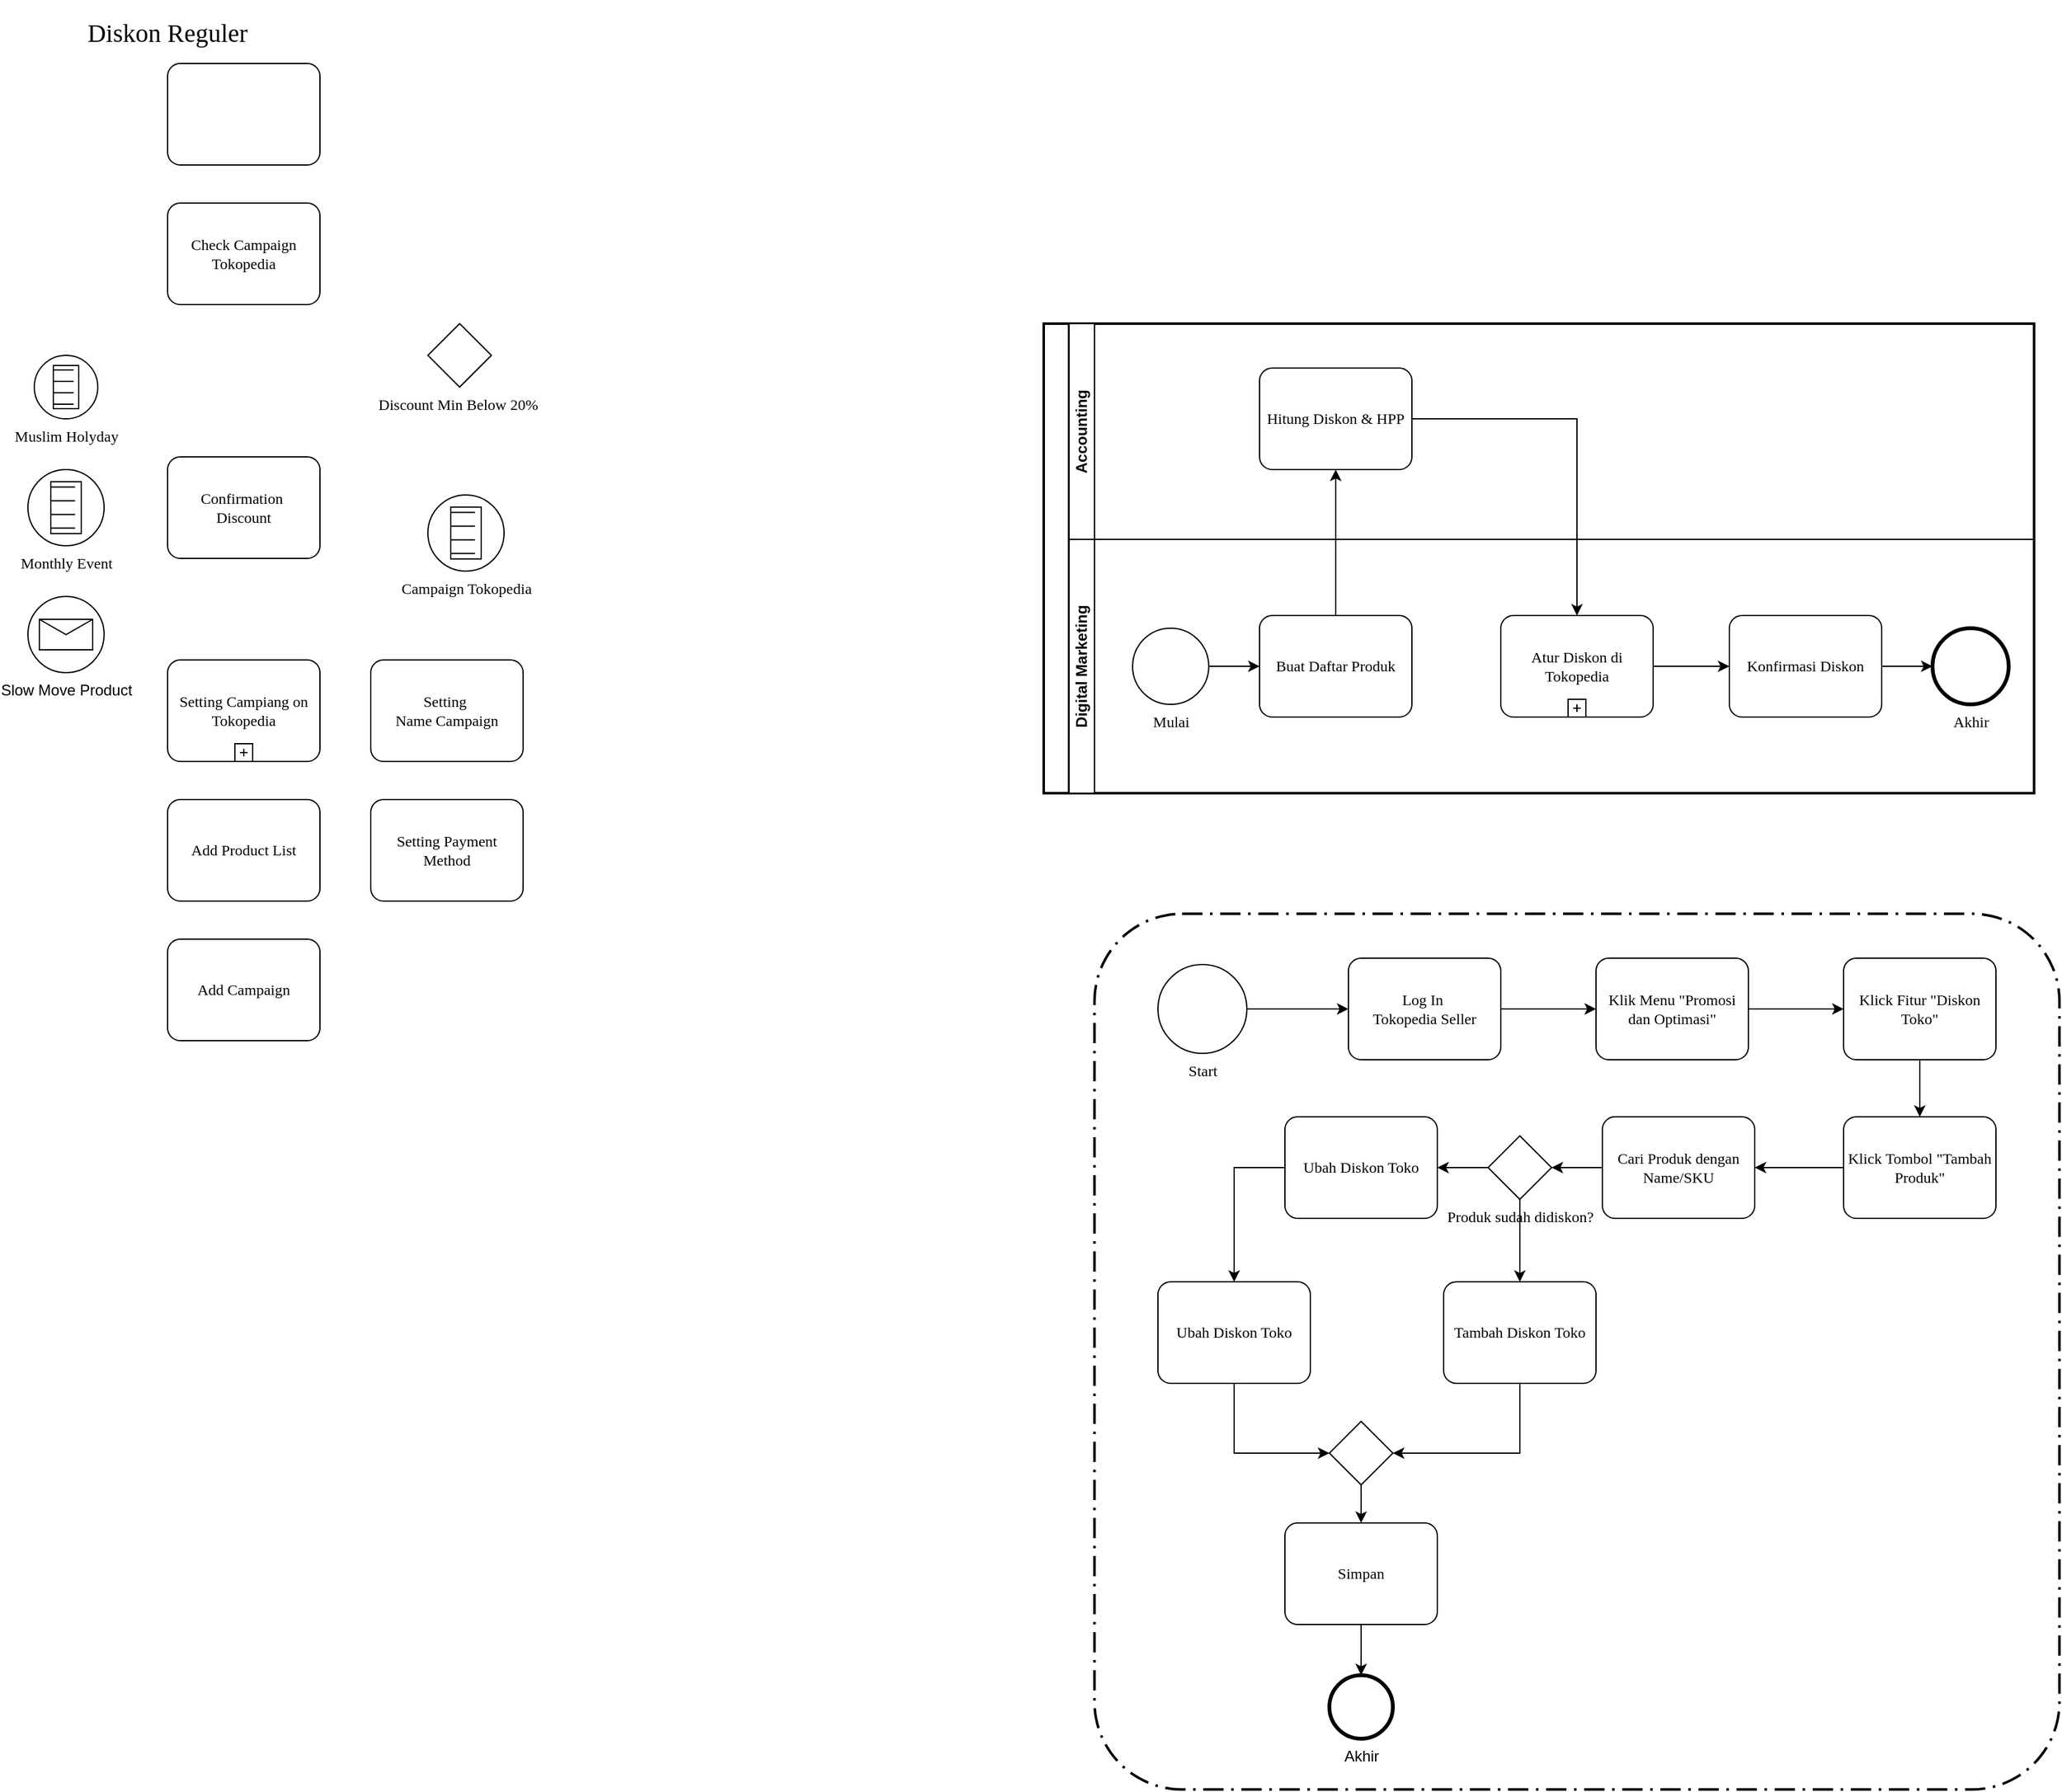 <mxfile version="24.6.2" type="github">
  <diagram name="Page-1" id="Yi4qCKwHwHE2i9LplEFX">
    <mxGraphModel dx="1844" dy="920" grid="1" gridSize="10" guides="1" tooltips="1" connect="1" arrows="1" fold="1" page="1" pageScale="1" pageWidth="850" pageHeight="1100" math="0" shadow="0">
      <root>
        <mxCell id="0" />
        <mxCell id="1" parent="0" />
        <mxCell id="dL3wJV5hjYVumxx8Xskh-28" value="&lt;font style=&quot;font-size: 20px;&quot;&gt;Diskon Reguler&lt;/font&gt;" style="text;html=1;strokeColor=none;fillColor=none;align=center;verticalAlign=middle;whiteSpace=wrap;rounded=0;fontFamily=Times New Roman;" parent="1" vertex="1">
          <mxGeometry x="45" width="210" height="50" as="geometry" />
        </mxCell>
        <mxCell id="dL3wJV5hjYVumxx8Xskh-38" value="Check Campaign Tokopedia" style="points=[[0.25,0,0],[0.5,0,0],[0.75,0,0],[1,0.25,0],[1,0.5,0],[1,0.75,0],[0.75,1,0],[0.5,1,0],[0.25,1,0],[0,0.75,0],[0,0.5,0],[0,0.25,0]];shape=mxgraph.bpmn.task;whiteSpace=wrap;rectStyle=rounded;size=10;html=1;container=1;expand=0;collapsible=0;taskMarker=abstract;fontFamily=Times New Roman;" parent="1" vertex="1">
          <mxGeometry x="150" y="160" width="120" height="80" as="geometry" />
        </mxCell>
        <mxCell id="dL3wJV5hjYVumxx8Xskh-41" value="&lt;font&gt;Discount Min Below 20%&amp;nbsp;&lt;/font&gt;" style="points=[[0.25,0.25,0],[0.5,0,0],[0.75,0.25,0],[1,0.5,0],[0.75,0.75,0],[0.5,1,0],[0.25,0.75,0],[0,0.5,0]];shape=mxgraph.bpmn.gateway2;html=1;verticalLabelPosition=bottom;labelBackgroundColor=#ffffff;verticalAlign=top;align=center;perimeter=rhombusPerimeter;outlineConnect=0;outline=none;symbol=none;fontFamily=Times New Roman;" parent="1" vertex="1">
          <mxGeometry x="355" y="255" width="50" height="50" as="geometry" />
        </mxCell>
        <mxCell id="dL3wJV5hjYVumxx8Xskh-45" value="" style="points=[[0.25,0,0],[0.5,0,0],[0.75,0,0],[1,0.25,0],[1,0.5,0],[1,0.75,0],[0.75,1,0],[0.5,1,0],[0.25,1,0],[0,0.75,0],[0,0.5,0],[0,0.25,0]];shape=mxgraph.bpmn.task;whiteSpace=wrap;rectStyle=rounded;size=10;html=1;container=1;expand=0;collapsible=0;taskMarker=abstract;fontFamily=Times New Roman;" parent="1" vertex="1">
          <mxGeometry x="150" y="50" width="120" height="80" as="geometry" />
        </mxCell>
        <mxCell id="dL3wJV5hjYVumxx8Xskh-46" value="&lt;font&gt;Produk sudah didiskon?&lt;/font&gt;" style="points=[[0.25,0.25,0],[0.5,0,0],[0.75,0.25,0],[1,0.5,0],[0.75,0.75,0],[0.5,1,0],[0.25,0.75,0],[0,0.5,0]];shape=mxgraph.bpmn.gateway2;html=1;verticalLabelPosition=bottom;labelBackgroundColor=#ffffff;verticalAlign=top;align=center;perimeter=rhombusPerimeter;outlineConnect=0;outline=none;symbol=none;fontFamily=Times New Roman;" parent="1" vertex="1">
          <mxGeometry x="1190" y="895" width="50" height="50" as="geometry" />
        </mxCell>
        <mxCell id="dL3wJV5hjYVumxx8Xskh-47" value="&lt;font&gt;Confirmation&amp;nbsp;&lt;/font&gt;&lt;div&gt;&lt;font&gt;Discount&lt;/font&gt;&lt;/div&gt;" style="points=[[0.25,0,0],[0.5,0,0],[0.75,0,0],[1,0.25,0],[1,0.5,0],[1,0.75,0],[0.75,1,0],[0.5,1,0],[0.25,1,0],[0,0.75,0],[0,0.5,0],[0,0.25,0]];shape=mxgraph.bpmn.task;whiteSpace=wrap;rectStyle=rounded;size=10;html=1;container=1;expand=0;collapsible=0;taskMarker=abstract;fontFamily=Times New Roman;" parent="1" vertex="1">
          <mxGeometry x="150" y="360" width="120" height="80" as="geometry" />
        </mxCell>
        <mxCell id="dL3wJV5hjYVumxx8Xskh-48" value="Muslim Holyday" style="points=[[0.145,0.145,0],[0.5,0,0],[0.855,0.145,0],[1,0.5,0],[0.855,0.855,0],[0.5,1,0],[0.145,0.855,0],[0,0.5,0]];shape=mxgraph.bpmn.event;html=1;verticalLabelPosition=bottom;labelBackgroundColor=#ffffff;verticalAlign=top;align=center;perimeter=ellipsePerimeter;outlineConnect=0;aspect=fixed;outline=standard;symbol=conditional;fontFamily=Times New Roman;" parent="1" vertex="1">
          <mxGeometry x="45" y="280" width="50" height="50" as="geometry" />
        </mxCell>
        <mxCell id="dL3wJV5hjYVumxx8Xskh-49" value="Monthly Event" style="points=[[0.145,0.145,0],[0.5,0,0],[0.855,0.145,0],[1,0.5,0],[0.855,0.855,0],[0.5,1,0],[0.145,0.855,0],[0,0.5,0]];shape=mxgraph.bpmn.event;html=1;verticalLabelPosition=bottom;labelBackgroundColor=#ffffff;verticalAlign=top;align=center;perimeter=ellipsePerimeter;outlineConnect=0;aspect=fixed;outline=standard;symbol=conditional;fontFamily=Times New Roman;" parent="1" vertex="1">
          <mxGeometry x="40" y="370" width="60" height="60" as="geometry" />
        </mxCell>
        <mxCell id="dL3wJV5hjYVumxx8Xskh-54" value="&lt;font&gt;Setting Campiang on Tokopedia&lt;/font&gt;" style="points=[[0.25,0,0],[0.5,0,0],[0.75,0,0],[1,0.25,0],[1,0.5,0],[1,0.75,0],[0.75,1,0],[0.5,1,0],[0.25,1,0],[0,0.75,0],[0,0.5,0],[0,0.25,0]];shape=mxgraph.bpmn.task;whiteSpace=wrap;rectStyle=rounded;size=10;html=1;container=1;expand=0;collapsible=0;taskMarker=abstract;isLoopSub=1;fontFamily=Times New Roman;" parent="1" vertex="1">
          <mxGeometry x="150" y="520" width="120" height="80" as="geometry" />
        </mxCell>
        <mxCell id="dL3wJV5hjYVumxx8Xskh-56" value="Setting&amp;nbsp;&lt;div&gt;Name Campaign&lt;/div&gt;" style="points=[[0.25,0,0],[0.5,0,0],[0.75,0,0],[1,0.25,0],[1,0.5,0],[1,0.75,0],[0.75,1,0],[0.5,1,0],[0.25,1,0],[0,0.75,0],[0,0.5,0],[0,0.25,0]];shape=mxgraph.bpmn.task;whiteSpace=wrap;rectStyle=rounded;size=10;html=1;container=1;expand=0;collapsible=0;taskMarker=abstract;fontFamily=Times New Roman;" parent="1" vertex="1">
          <mxGeometry x="310" y="520" width="120" height="80" as="geometry" />
        </mxCell>
        <mxCell id="dL3wJV5hjYVumxx8Xskh-57" value="&lt;div&gt;Add Product List&lt;/div&gt;" style="points=[[0.25,0,0],[0.5,0,0],[0.75,0,0],[1,0.25,0],[1,0.5,0],[1,0.75,0],[0.75,1,0],[0.5,1,0],[0.25,1,0],[0,0.75,0],[0,0.5,0],[0,0.25,0]];shape=mxgraph.bpmn.task;whiteSpace=wrap;rectStyle=rounded;size=10;html=1;container=1;expand=0;collapsible=0;taskMarker=abstract;fontFamily=Times New Roman;" parent="1" vertex="1">
          <mxGeometry x="150" y="630" width="120" height="80" as="geometry" />
        </mxCell>
        <mxCell id="dL3wJV5hjYVumxx8Xskh-58" value="&lt;div&gt;Setting Payment Method&lt;/div&gt;" style="points=[[0.25,0,0],[0.5,0,0],[0.75,0,0],[1,0.25,0],[1,0.5,0],[1,0.75,0],[0.75,1,0],[0.5,1,0],[0.25,1,0],[0,0.75,0],[0,0.5,0],[0,0.25,0]];shape=mxgraph.bpmn.task;whiteSpace=wrap;rectStyle=rounded;size=10;html=1;container=1;expand=0;collapsible=0;taskMarker=abstract;fontFamily=Times New Roman;" parent="1" vertex="1">
          <mxGeometry x="310" y="630" width="120" height="80" as="geometry" />
        </mxCell>
        <mxCell id="dL3wJV5hjYVumxx8Xskh-59" value="Add Campaign" style="points=[[0.25,0,0],[0.5,0,0],[0.75,0,0],[1,0.25,0],[1,0.5,0],[1,0.75,0],[0.75,1,0],[0.5,1,0],[0.25,1,0],[0,0.75,0],[0,0.5,0],[0,0.25,0]];shape=mxgraph.bpmn.task;whiteSpace=wrap;rectStyle=rounded;size=10;html=1;container=1;expand=0;collapsible=0;taskMarker=abstract;fontFamily=Times New Roman;" parent="1" vertex="1">
          <mxGeometry x="150" y="740" width="120" height="80" as="geometry" />
        </mxCell>
        <mxCell id="dL3wJV5hjYVumxx8Xskh-61" value="Campaign Tokopedia" style="points=[[0.145,0.145,0],[0.5,0,0],[0.855,0.145,0],[1,0.5,0],[0.855,0.855,0],[0.5,1,0],[0.145,0.855,0],[0,0.5,0]];shape=mxgraph.bpmn.event;html=1;verticalLabelPosition=bottom;labelBackgroundColor=#ffffff;verticalAlign=top;align=center;perimeter=ellipsePerimeter;outlineConnect=0;aspect=fixed;outline=standard;symbol=conditional;fontFamily=Times New Roman;" parent="1" vertex="1">
          <mxGeometry x="355" y="390" width="60" height="60" as="geometry" />
        </mxCell>
        <mxCell id="dL3wJV5hjYVumxx8Xskh-62" value="Slow Move Product" style="points=[[0.145,0.145,0],[0.5,0,0],[0.855,0.145,0],[1,0.5,0],[0.855,0.855,0],[0.5,1,0],[0.145,0.855,0],[0,0.5,0]];shape=mxgraph.bpmn.event;html=1;verticalLabelPosition=bottom;labelBackgroundColor=#ffffff;verticalAlign=top;align=center;perimeter=ellipsePerimeter;outlineConnect=0;aspect=fixed;outline=standard;symbol=message;" parent="1" vertex="1">
          <mxGeometry x="40" y="470" width="60" height="60" as="geometry" />
        </mxCell>
        <mxCell id="dL3wJV5hjYVumxx8Xskh-63" value="" style="swimlane;html=1;startSize=20;fontStyle=0;collapsible=0;horizontal=0;swimlaneLine=1;swimlaneFillColor=#ffffff;strokeWidth=2;whiteSpace=wrap;" parent="1" vertex="1">
          <mxGeometry x="840" y="255" width="780" height="370" as="geometry" />
        </mxCell>
        <mxCell id="dL3wJV5hjYVumxx8Xskh-65" value="Accounting" style="swimlane;startSize=20;horizontal=0;html=1;whiteSpace=wrap;" parent="dL3wJV5hjYVumxx8Xskh-63" vertex="1">
          <mxGeometry x="20" width="760" height="170" as="geometry" />
        </mxCell>
        <mxCell id="dL3wJV5hjYVumxx8Xskh-39" value="Hitung Diskon &amp;amp; HPP" style="points=[[0.25,0,0],[0.5,0,0],[0.75,0,0],[1,0.25,0],[1,0.5,0],[1,0.75,0],[0.75,1,0],[0.5,1,0],[0.25,1,0],[0,0.75,0],[0,0.5,0],[0,0.25,0]];shape=mxgraph.bpmn.task;whiteSpace=wrap;rectStyle=rounded;size=10;html=1;container=1;expand=0;collapsible=0;taskMarker=abstract;fontFamily=Times New Roman;" parent="dL3wJV5hjYVumxx8Xskh-65" vertex="1">
          <mxGeometry x="150" y="35" width="120" height="80" as="geometry" />
        </mxCell>
        <mxCell id="dL3wJV5hjYVumxx8Xskh-66" value="Digital Marketing" style="swimlane;startSize=20;horizontal=0;html=1;whiteSpace=wrap;" parent="dL3wJV5hjYVumxx8Xskh-63" vertex="1">
          <mxGeometry x="20" y="170" width="760" height="200" as="geometry" />
        </mxCell>
        <mxCell id="dL3wJV5hjYVumxx8Xskh-37" value="Mulai" style="points=[[0.145,0.145,0],[0.5,0,0],[0.855,0.145,0],[1,0.5,0],[0.855,0.855,0],[0.5,1,0],[0.145,0.855,0],[0,0.5,0]];shape=mxgraph.bpmn.event;html=1;verticalLabelPosition=bottom;labelBackgroundColor=#ffffff;verticalAlign=top;align=center;perimeter=ellipsePerimeter;outlineConnect=0;aspect=fixed;outline=standard;symbol=general;fontFamily=Times New Roman;" parent="dL3wJV5hjYVumxx8Xskh-66" vertex="1">
          <mxGeometry x="50" y="70" width="60" height="60" as="geometry" />
        </mxCell>
        <mxCell id="dL3wJV5hjYVumxx8Xskh-27" value="Buat Daftar Produk" style="points=[[0.25,0,0],[0.5,0,0],[0.75,0,0],[1,0.25,0],[1,0.5,0],[1,0.75,0],[0.75,1,0],[0.5,1,0],[0.25,1,0],[0,0.75,0],[0,0.5,0],[0,0.25,0]];shape=mxgraph.bpmn.task;whiteSpace=wrap;rectStyle=rounded;size=10;html=1;container=1;expand=0;collapsible=0;taskMarker=abstract;fontFamily=Times New Roman;" parent="dL3wJV5hjYVumxx8Xskh-66" vertex="1">
          <mxGeometry x="150" y="60" width="120" height="80" as="geometry" />
        </mxCell>
        <mxCell id="dL3wJV5hjYVumxx8Xskh-67" style="edgeStyle=orthogonalEdgeStyle;rounded=0;orthogonalLoop=1;jettySize=auto;html=1;entryX=0;entryY=0.5;entryDx=0;entryDy=0;entryPerimeter=0;" parent="dL3wJV5hjYVumxx8Xskh-66" source="dL3wJV5hjYVumxx8Xskh-37" target="dL3wJV5hjYVumxx8Xskh-27" edge="1">
          <mxGeometry relative="1" as="geometry" />
        </mxCell>
        <mxCell id="dL3wJV5hjYVumxx8Xskh-44" value="Atur Diskon di Tokopedia" style="points=[[0.25,0,0],[0.5,0,0],[0.75,0,0],[1,0.25,0],[1,0.5,0],[1,0.75,0],[0.75,1,0],[0.5,1,0],[0.25,1,0],[0,0.75,0],[0,0.5,0],[0,0.25,0]];shape=mxgraph.bpmn.task;whiteSpace=wrap;rectStyle=rounded;size=10;html=1;container=1;expand=0;collapsible=0;taskMarker=abstract;isLoopSub=1;fontFamily=Times New Roman;" parent="dL3wJV5hjYVumxx8Xskh-66" vertex="1">
          <mxGeometry x="340" y="60" width="120" height="80" as="geometry" />
        </mxCell>
        <mxCell id="dL3wJV5hjYVumxx8Xskh-73" value="Akhir" style="points=[[0.145,0.145,0],[0.5,0,0],[0.855,0.145,0],[1,0.5,0],[0.855,0.855,0],[0.5,1,0],[0.145,0.855,0],[0,0.5,0]];shape=mxgraph.bpmn.event;html=1;verticalLabelPosition=bottom;labelBackgroundColor=#ffffff;verticalAlign=top;align=center;perimeter=ellipsePerimeter;outlineConnect=0;aspect=fixed;outline=end;symbol=terminate2;fontFamily=Times New Roman;" parent="dL3wJV5hjYVumxx8Xskh-66" vertex="1">
          <mxGeometry x="680" y="70" width="60" height="60" as="geometry" />
        </mxCell>
        <mxCell id="dL3wJV5hjYVumxx8Xskh-77" value="" style="edgeStyle=orthogonalEdgeStyle;rounded=0;orthogonalLoop=1;jettySize=auto;html=1;" parent="dL3wJV5hjYVumxx8Xskh-66" source="dL3wJV5hjYVumxx8Xskh-75" target="dL3wJV5hjYVumxx8Xskh-73" edge="1">
          <mxGeometry relative="1" as="geometry" />
        </mxCell>
        <mxCell id="dL3wJV5hjYVumxx8Xskh-75" value="Konfirmasi Diskon" style="points=[[0.25,0,0],[0.5,0,0],[0.75,0,0],[1,0.25,0],[1,0.5,0],[1,0.75,0],[0.75,1,0],[0.5,1,0],[0.25,1,0],[0,0.75,0],[0,0.5,0],[0,0.25,0]];shape=mxgraph.bpmn.task;whiteSpace=wrap;rectStyle=rounded;size=10;html=1;container=1;expand=0;collapsible=0;taskMarker=abstract;fontFamily=Times New Roman;" parent="dL3wJV5hjYVumxx8Xskh-66" vertex="1">
          <mxGeometry x="520" y="60" width="120" height="80" as="geometry" />
        </mxCell>
        <mxCell id="dL3wJV5hjYVumxx8Xskh-76" style="edgeStyle=orthogonalEdgeStyle;rounded=0;orthogonalLoop=1;jettySize=auto;html=1;entryX=0;entryY=0.5;entryDx=0;entryDy=0;entryPerimeter=0;" parent="dL3wJV5hjYVumxx8Xskh-66" source="dL3wJV5hjYVumxx8Xskh-44" target="dL3wJV5hjYVumxx8Xskh-75" edge="1">
          <mxGeometry relative="1" as="geometry" />
        </mxCell>
        <mxCell id="dL3wJV5hjYVumxx8Xskh-70" style="edgeStyle=orthogonalEdgeStyle;rounded=0;orthogonalLoop=1;jettySize=auto;html=1;entryX=0.5;entryY=1;entryDx=0;entryDy=0;entryPerimeter=0;" parent="dL3wJV5hjYVumxx8Xskh-63" source="dL3wJV5hjYVumxx8Xskh-27" target="dL3wJV5hjYVumxx8Xskh-39" edge="1">
          <mxGeometry relative="1" as="geometry" />
        </mxCell>
        <mxCell id="dL3wJV5hjYVumxx8Xskh-72" style="edgeStyle=orthogonalEdgeStyle;rounded=0;orthogonalLoop=1;jettySize=auto;html=1;entryX=0.5;entryY=0;entryDx=0;entryDy=0;entryPerimeter=0;" parent="dL3wJV5hjYVumxx8Xskh-63" source="dL3wJV5hjYVumxx8Xskh-39" target="dL3wJV5hjYVumxx8Xskh-44" edge="1">
          <mxGeometry relative="1" as="geometry" />
        </mxCell>
        <mxCell id="dL3wJV5hjYVumxx8Xskh-78" value="Start" style="points=[[0.145,0.145,0],[0.5,0,0],[0.855,0.145,0],[1,0.5,0],[0.855,0.855,0],[0.5,1,0],[0.145,0.855,0],[0,0.5,0]];shape=mxgraph.bpmn.event;html=1;verticalLabelPosition=bottom;labelBackgroundColor=#ffffff;verticalAlign=top;align=center;perimeter=ellipsePerimeter;outlineConnect=0;aspect=fixed;outline=standard;symbol=general;fontFamily=Times New Roman;" parent="1" vertex="1">
          <mxGeometry x="930" y="760" width="70" height="70" as="geometry" />
        </mxCell>
        <mxCell id="dL3wJV5hjYVumxx8Xskh-79" value="Log In&amp;nbsp;&lt;div&gt;Tokopedia Seller&lt;/div&gt;" style="points=[[0.25,0,0],[0.5,0,0],[0.75,0,0],[1,0.25,0],[1,0.5,0],[1,0.75,0],[0.75,1,0],[0.5,1,0],[0.25,1,0],[0,0.75,0],[0,0.5,0],[0,0.25,0]];shape=mxgraph.bpmn.task;whiteSpace=wrap;rectStyle=rounded;size=10;html=1;container=1;expand=0;collapsible=0;taskMarker=abstract;fontFamily=Times New Roman;" parent="1" vertex="1">
          <mxGeometry x="1080" y="755" width="120" height="80" as="geometry" />
        </mxCell>
        <mxCell id="dL3wJV5hjYVumxx8Xskh-80" value="Klik Menu &quot;Promosi dan Optimasi&quot;" style="points=[[0.25,0,0],[0.5,0,0],[0.75,0,0],[1,0.25,0],[1,0.5,0],[1,0.75,0],[0.75,1,0],[0.5,1,0],[0.25,1,0],[0,0.75,0],[0,0.5,0],[0,0.25,0]];shape=mxgraph.bpmn.task;whiteSpace=wrap;rectStyle=rounded;size=10;html=1;container=1;expand=0;collapsible=0;taskMarker=abstract;fontFamily=Times New Roman;" parent="1" vertex="1">
          <mxGeometry x="1275" y="755" width="120" height="80" as="geometry" />
        </mxCell>
        <mxCell id="dL3wJV5hjYVumxx8Xskh-81" value="Klick Fitur &quot;Diskon Toko&quot;" style="points=[[0.25,0,0],[0.5,0,0],[0.75,0,0],[1,0.25,0],[1,0.5,0],[1,0.75,0],[0.75,1,0],[0.5,1,0],[0.25,1,0],[0,0.75,0],[0,0.5,0],[0,0.25,0]];shape=mxgraph.bpmn.task;whiteSpace=wrap;rectStyle=rounded;size=10;html=1;container=1;expand=0;collapsible=0;taskMarker=abstract;fontFamily=Times New Roman;" parent="1" vertex="1">
          <mxGeometry x="1470" y="755" width="120" height="80" as="geometry" />
        </mxCell>
        <mxCell id="AmRcjTsEnoSWmWyxUsRI-12" value="" style="edgeStyle=orthogonalEdgeStyle;rounded=0;orthogonalLoop=1;jettySize=auto;html=1;" edge="1" parent="1" source="dL3wJV5hjYVumxx8Xskh-82" target="AmRcjTsEnoSWmWyxUsRI-11">
          <mxGeometry relative="1" as="geometry">
            <Array as="points">
              <mxPoint x="990" y="920" />
            </Array>
          </mxGeometry>
        </mxCell>
        <mxCell id="dL3wJV5hjYVumxx8Xskh-82" value="Ubah Diskon Toko" style="points=[[0.25,0,0],[0.5,0,0],[0.75,0,0],[1,0.25,0],[1,0.5,0],[1,0.75,0],[0.75,1,0],[0.5,1,0],[0.25,1,0],[0,0.75,0],[0,0.5,0],[0,0.25,0]];shape=mxgraph.bpmn.task;whiteSpace=wrap;rectStyle=rounded;size=10;html=1;container=1;expand=0;collapsible=0;taskMarker=abstract;fontFamily=Times New Roman;" parent="1" vertex="1">
          <mxGeometry x="1030" y="880" width="120" height="80" as="geometry" />
        </mxCell>
        <mxCell id="dL3wJV5hjYVumxx8Xskh-84" value="Klick Tombol &quot;Tambah Produk&quot;" style="points=[[0.25,0,0],[0.5,0,0],[0.75,0,0],[1,0.25,0],[1,0.5,0],[1,0.75,0],[0.75,1,0],[0.5,1,0],[0.25,1,0],[0,0.75,0],[0,0.5,0],[0,0.25,0]];shape=mxgraph.bpmn.task;whiteSpace=wrap;rectStyle=rounded;size=10;html=1;container=1;expand=0;collapsible=0;taskMarker=abstract;fontFamily=Times New Roman;" parent="1" vertex="1">
          <mxGeometry x="1470" y="880" width="120" height="80" as="geometry" />
        </mxCell>
        <mxCell id="AmRcjTsEnoSWmWyxUsRI-7" value="" style="edgeStyle=orthogonalEdgeStyle;rounded=0;orthogonalLoop=1;jettySize=auto;html=1;" edge="1" parent="1" source="dL3wJV5hjYVumxx8Xskh-85" target="dL3wJV5hjYVumxx8Xskh-46">
          <mxGeometry relative="1" as="geometry" />
        </mxCell>
        <mxCell id="dL3wJV5hjYVumxx8Xskh-85" value="Cari Produk dengan Name/SKU" style="points=[[0.25,0,0],[0.5,0,0],[0.75,0,0],[1,0.25,0],[1,0.5,0],[1,0.75,0],[0.75,1,0],[0.5,1,0],[0.25,1,0],[0,0.75,0],[0,0.5,0],[0,0.25,0]];shape=mxgraph.bpmn.task;whiteSpace=wrap;rectStyle=rounded;size=10;html=1;container=1;expand=0;collapsible=0;taskMarker=abstract;fontFamily=Times New Roman;" parent="1" vertex="1">
          <mxGeometry x="1280" y="880" width="120" height="80" as="geometry" />
        </mxCell>
        <mxCell id="AmRcjTsEnoSWmWyxUsRI-1" style="edgeStyle=orthogonalEdgeStyle;rounded=0;orthogonalLoop=1;jettySize=auto;html=1;entryX=0;entryY=0.5;entryDx=0;entryDy=0;entryPerimeter=0;" edge="1" parent="1" source="dL3wJV5hjYVumxx8Xskh-78" target="dL3wJV5hjYVumxx8Xskh-79">
          <mxGeometry relative="1" as="geometry" />
        </mxCell>
        <mxCell id="AmRcjTsEnoSWmWyxUsRI-2" style="edgeStyle=orthogonalEdgeStyle;rounded=0;orthogonalLoop=1;jettySize=auto;html=1;entryX=0;entryY=0.5;entryDx=0;entryDy=0;entryPerimeter=0;" edge="1" parent="1" source="dL3wJV5hjYVumxx8Xskh-79" target="dL3wJV5hjYVumxx8Xskh-80">
          <mxGeometry relative="1" as="geometry" />
        </mxCell>
        <mxCell id="AmRcjTsEnoSWmWyxUsRI-3" style="edgeStyle=orthogonalEdgeStyle;rounded=0;orthogonalLoop=1;jettySize=auto;html=1;entryX=0;entryY=0.5;entryDx=0;entryDy=0;entryPerimeter=0;" edge="1" parent="1" source="dL3wJV5hjYVumxx8Xskh-80" target="dL3wJV5hjYVumxx8Xskh-81">
          <mxGeometry relative="1" as="geometry" />
        </mxCell>
        <mxCell id="AmRcjTsEnoSWmWyxUsRI-5" style="edgeStyle=orthogonalEdgeStyle;rounded=0;orthogonalLoop=1;jettySize=auto;html=1;entryX=0.5;entryY=0;entryDx=0;entryDy=0;entryPerimeter=0;" edge="1" parent="1" source="dL3wJV5hjYVumxx8Xskh-81" target="dL3wJV5hjYVumxx8Xskh-84">
          <mxGeometry relative="1" as="geometry" />
        </mxCell>
        <mxCell id="AmRcjTsEnoSWmWyxUsRI-6" style="edgeStyle=orthogonalEdgeStyle;rounded=0;orthogonalLoop=1;jettySize=auto;html=1;entryX=1;entryY=0.5;entryDx=0;entryDy=0;entryPerimeter=0;" edge="1" parent="1" source="dL3wJV5hjYVumxx8Xskh-84" target="dL3wJV5hjYVumxx8Xskh-85">
          <mxGeometry relative="1" as="geometry" />
        </mxCell>
        <mxCell id="AmRcjTsEnoSWmWyxUsRI-8" value="Tambah Diskon Toko" style="points=[[0.25,0,0],[0.5,0,0],[0.75,0,0],[1,0.25,0],[1,0.5,0],[1,0.75,0],[0.75,1,0],[0.5,1,0],[0.25,1,0],[0,0.75,0],[0,0.5,0],[0,0.25,0]];shape=mxgraph.bpmn.task;whiteSpace=wrap;rectStyle=rounded;size=10;html=1;container=1;expand=0;collapsible=0;taskMarker=abstract;fontFamily=Times New Roman;" vertex="1" parent="1">
          <mxGeometry x="1155" y="1010" width="120" height="80" as="geometry" />
        </mxCell>
        <mxCell id="AmRcjTsEnoSWmWyxUsRI-9" style="edgeStyle=orthogonalEdgeStyle;rounded=0;orthogonalLoop=1;jettySize=auto;html=1;entryX=1;entryY=0.5;entryDx=0;entryDy=0;entryPerimeter=0;" edge="1" parent="1" source="dL3wJV5hjYVumxx8Xskh-46" target="dL3wJV5hjYVumxx8Xskh-82">
          <mxGeometry relative="1" as="geometry" />
        </mxCell>
        <mxCell id="AmRcjTsEnoSWmWyxUsRI-10" style="edgeStyle=orthogonalEdgeStyle;rounded=0;orthogonalLoop=1;jettySize=auto;html=1;entryX=0.5;entryY=0;entryDx=0;entryDy=0;entryPerimeter=0;" edge="1" parent="1" source="dL3wJV5hjYVumxx8Xskh-46" target="AmRcjTsEnoSWmWyxUsRI-8">
          <mxGeometry relative="1" as="geometry" />
        </mxCell>
        <mxCell id="AmRcjTsEnoSWmWyxUsRI-11" value="Ubah Diskon Toko" style="points=[[0.25,0,0],[0.5,0,0],[0.75,0,0],[1,0.25,0],[1,0.5,0],[1,0.75,0],[0.75,1,0],[0.5,1,0],[0.25,1,0],[0,0.75,0],[0,0.5,0],[0,0.25,0]];shape=mxgraph.bpmn.task;whiteSpace=wrap;rectStyle=rounded;size=10;html=1;container=1;expand=0;collapsible=0;taskMarker=abstract;fontFamily=Times New Roman;" vertex="1" parent="1">
          <mxGeometry x="930" y="1010" width="120" height="80" as="geometry" />
        </mxCell>
        <mxCell id="AmRcjTsEnoSWmWyxUsRI-23" value="" style="edgeStyle=orthogonalEdgeStyle;rounded=0;orthogonalLoop=1;jettySize=auto;html=1;" edge="1" parent="1" source="AmRcjTsEnoSWmWyxUsRI-13" target="AmRcjTsEnoSWmWyxUsRI-18">
          <mxGeometry relative="1" as="geometry" />
        </mxCell>
        <mxCell id="AmRcjTsEnoSWmWyxUsRI-13" value="Simpan" style="points=[[0.25,0,0],[0.5,0,0],[0.75,0,0],[1,0.25,0],[1,0.5,0],[1,0.75,0],[0.75,1,0],[0.5,1,0],[0.25,1,0],[0,0.75,0],[0,0.5,0],[0,0.25,0]];shape=mxgraph.bpmn.task;whiteSpace=wrap;rectStyle=rounded;size=10;html=1;container=1;expand=0;collapsible=0;taskMarker=abstract;fontFamily=Times New Roman;" vertex="1" parent="1">
          <mxGeometry x="1030" y="1200" width="120" height="80" as="geometry" />
        </mxCell>
        <mxCell id="AmRcjTsEnoSWmWyxUsRI-18" value="Akhir" style="points=[[0.145,0.145,0],[0.5,0,0],[0.855,0.145,0],[1,0.5,0],[0.855,0.855,0],[0.5,1,0],[0.145,0.855,0],[0,0.5,0]];shape=mxgraph.bpmn.event;html=1;verticalLabelPosition=bottom;labelBackgroundColor=#ffffff;verticalAlign=top;align=center;perimeter=ellipsePerimeter;outlineConnect=0;aspect=fixed;outline=end;symbol=terminate2;" vertex="1" parent="1">
          <mxGeometry x="1065" y="1320" width="50" height="50" as="geometry" />
        </mxCell>
        <mxCell id="AmRcjTsEnoSWmWyxUsRI-19" value="" style="points=[[0.25,0.25,0],[0.5,0,0],[0.75,0.25,0],[1,0.5,0],[0.75,0.75,0],[0.5,1,0],[0.25,0.75,0],[0,0.5,0]];shape=mxgraph.bpmn.gateway2;html=1;verticalLabelPosition=bottom;labelBackgroundColor=#ffffff;verticalAlign=top;align=center;perimeter=rhombusPerimeter;outlineConnect=0;outline=none;symbol=none;" vertex="1" parent="1">
          <mxGeometry x="1065" y="1120" width="50" height="50" as="geometry" />
        </mxCell>
        <mxCell id="AmRcjTsEnoSWmWyxUsRI-20" style="edgeStyle=orthogonalEdgeStyle;rounded=0;orthogonalLoop=1;jettySize=auto;html=1;entryX=0;entryY=0.5;entryDx=0;entryDy=0;entryPerimeter=0;" edge="1" parent="1" source="AmRcjTsEnoSWmWyxUsRI-11" target="AmRcjTsEnoSWmWyxUsRI-19">
          <mxGeometry relative="1" as="geometry">
            <Array as="points">
              <mxPoint x="990" y="1145" />
            </Array>
          </mxGeometry>
        </mxCell>
        <mxCell id="AmRcjTsEnoSWmWyxUsRI-21" style="edgeStyle=orthogonalEdgeStyle;rounded=0;orthogonalLoop=1;jettySize=auto;html=1;exitX=0.5;exitY=1;exitDx=0;exitDy=0;exitPerimeter=0;entryX=1;entryY=0.5;entryDx=0;entryDy=0;entryPerimeter=0;" edge="1" parent="1" source="AmRcjTsEnoSWmWyxUsRI-8" target="AmRcjTsEnoSWmWyxUsRI-19">
          <mxGeometry relative="1" as="geometry" />
        </mxCell>
        <mxCell id="AmRcjTsEnoSWmWyxUsRI-22" style="edgeStyle=orthogonalEdgeStyle;rounded=0;orthogonalLoop=1;jettySize=auto;html=1;exitX=0.5;exitY=1;exitDx=0;exitDy=0;exitPerimeter=0;entryX=0.5;entryY=0;entryDx=0;entryDy=0;entryPerimeter=0;" edge="1" parent="1" source="AmRcjTsEnoSWmWyxUsRI-19" target="AmRcjTsEnoSWmWyxUsRI-13">
          <mxGeometry relative="1" as="geometry" />
        </mxCell>
        <mxCell id="AmRcjTsEnoSWmWyxUsRI-26" value="" style="points=[[0.25,0,0],[0.5,0,0],[0.75,0,0],[1,0.25,0],[1,0.5,0],[1,0.75,0],[0.75,1,0],[0.5,1,0],[0.25,1,0],[0,0.75,0],[0,0.5,0],[0,0.25,0]];rounded=1;arcSize=10;dashed=1;fillColor=none;gradientColor=none;dashPattern=8 3 1 3;strokeWidth=2;whiteSpace=wrap;html=1;" vertex="1" parent="1">
          <mxGeometry x="880" y="720" width="760" height="690" as="geometry" />
        </mxCell>
      </root>
    </mxGraphModel>
  </diagram>
</mxfile>
